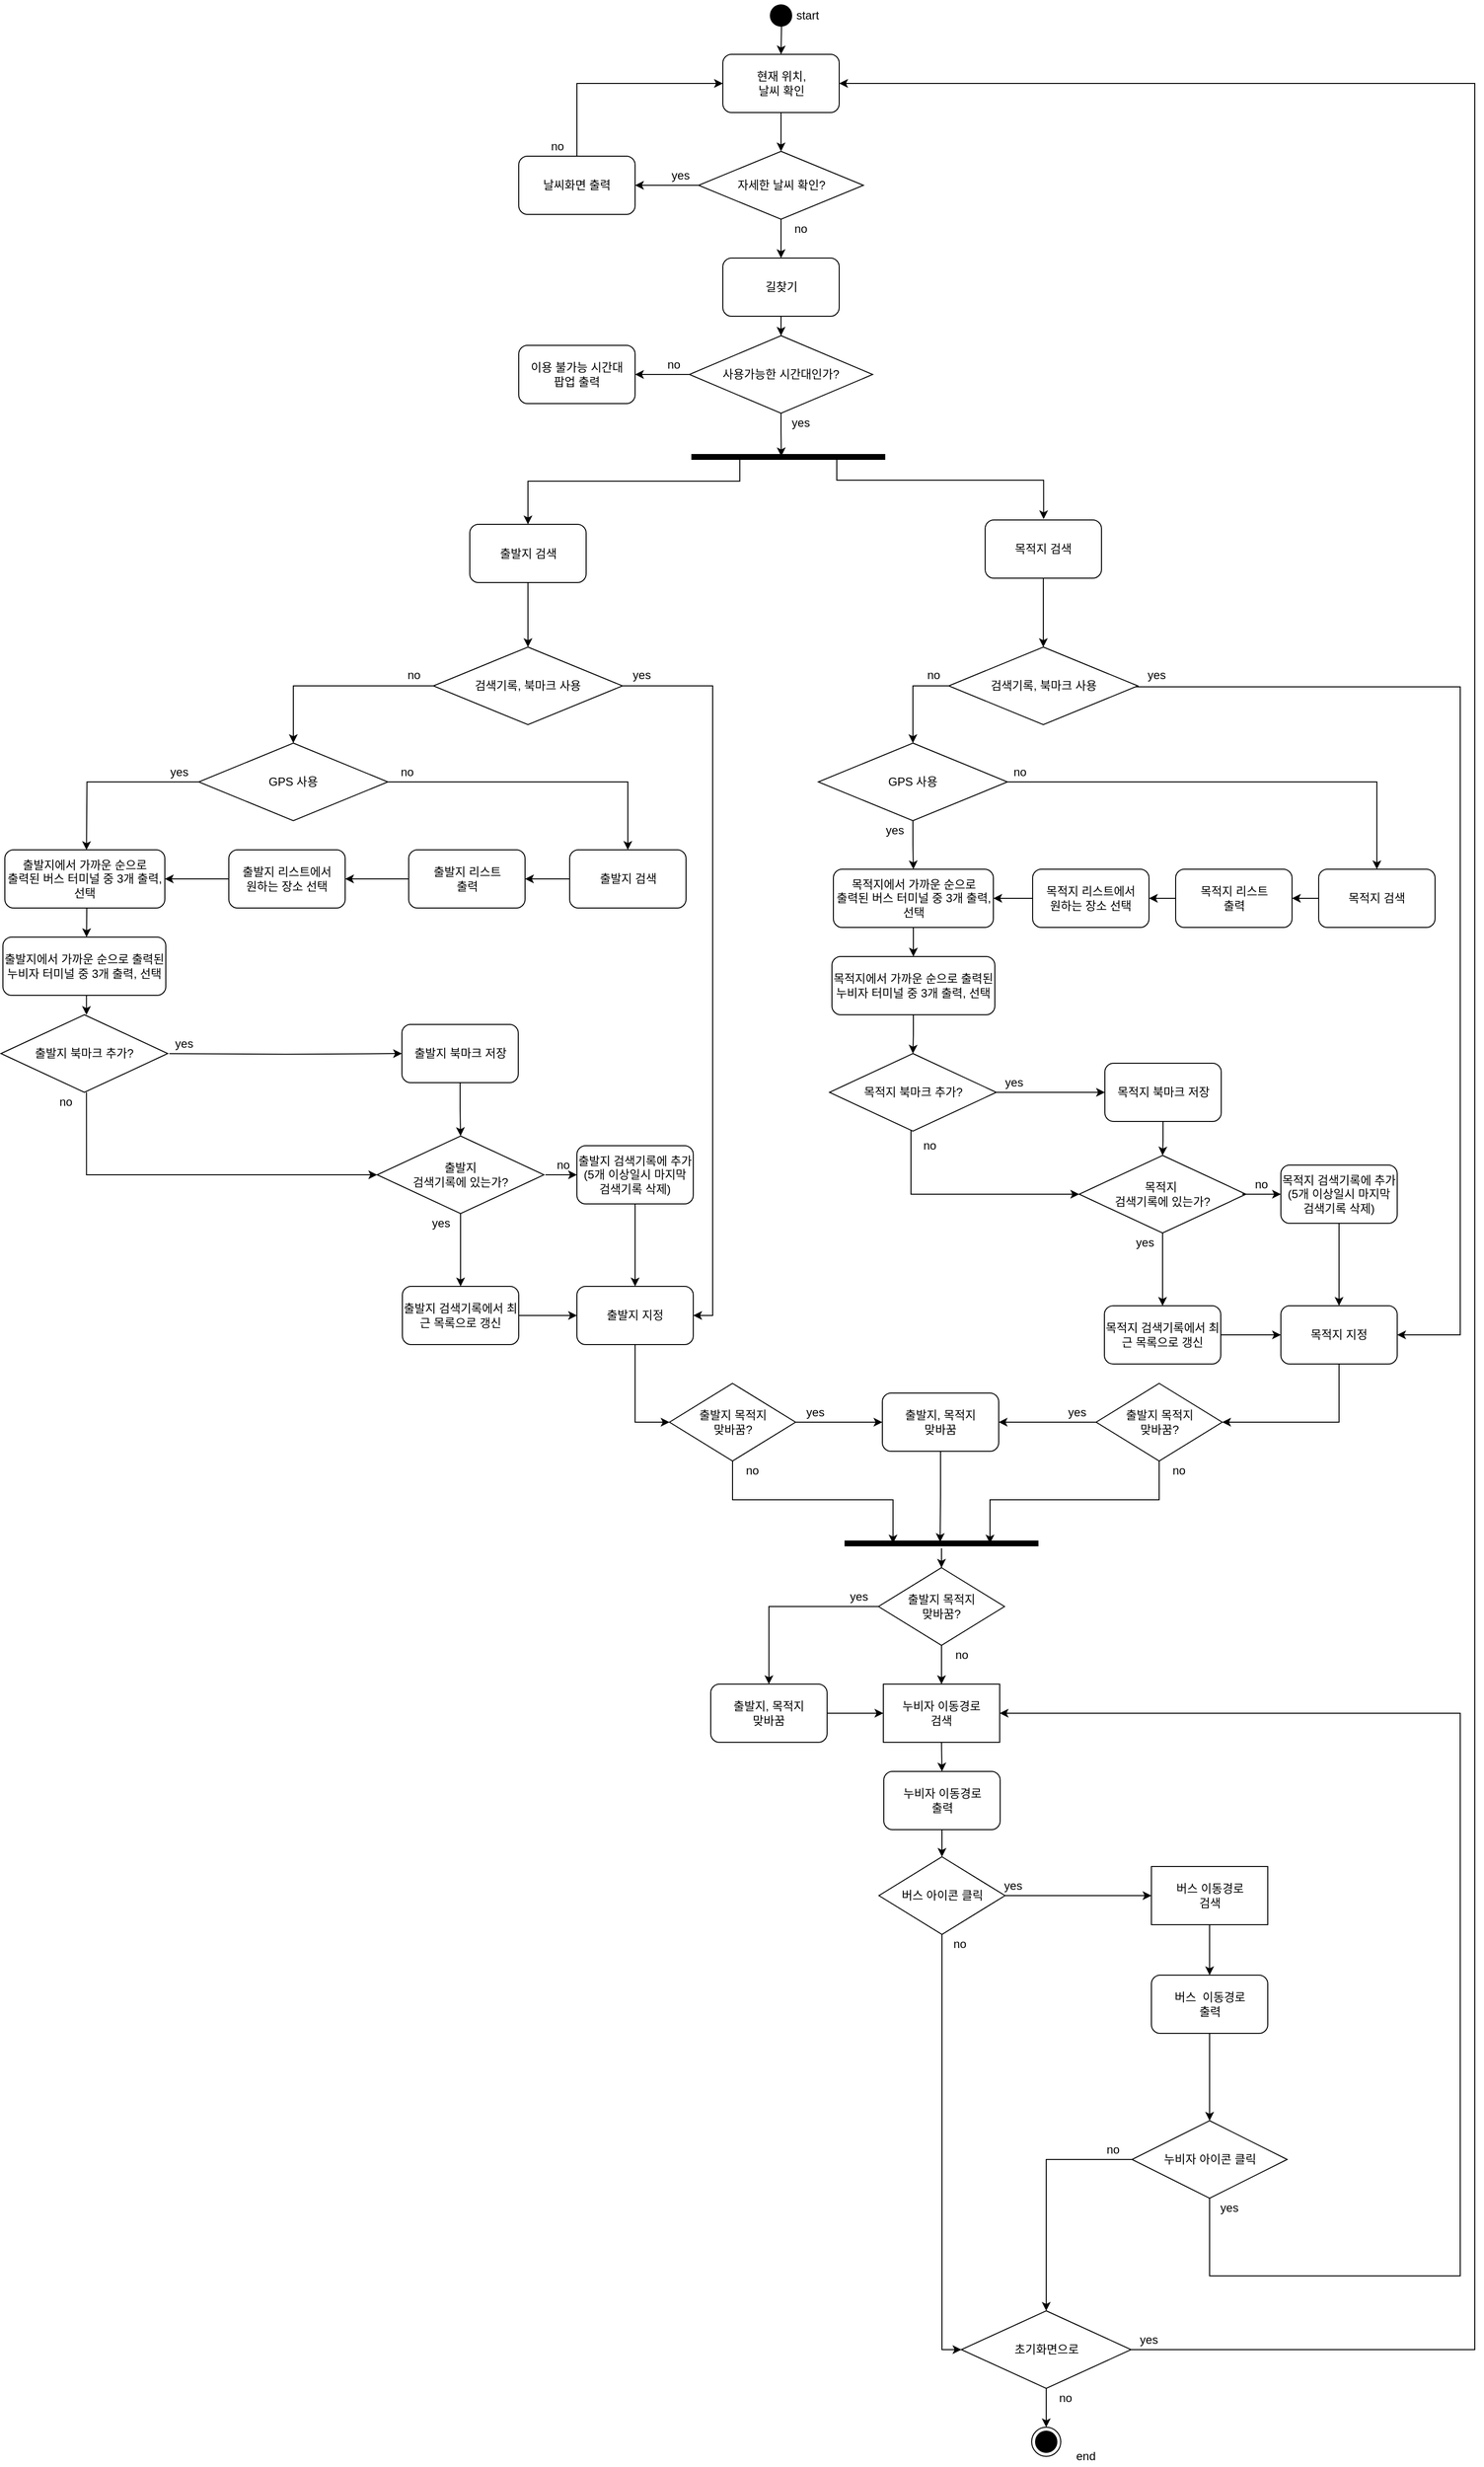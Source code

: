 <mxfile version="12.2.0" type="device" pages="1"><diagram id="voojfYDVaYr_QGPPQN8t" name="Page-1"><mxGraphModel dx="1408" dy="748" grid="1" gridSize="10" guides="1" tooltips="1" connect="1" arrows="1" fold="1" page="1" pageScale="1" pageWidth="827" pageHeight="1169" math="0" shadow="0"><root><mxCell id="0"/><mxCell id="1" parent="0"/><mxCell id="6uyjMavUp8ukSpGqGMeQ-25" style="edgeStyle=orthogonalEdgeStyle;rounded=0;orthogonalLoop=1;jettySize=auto;html=1;entryX=0.5;entryY=0;entryDx=0;entryDy=0;" parent="1" target="6uyjMavUp8ukSpGqGMeQ-9" edge="1"><mxGeometry relative="1" as="geometry"><mxPoint x="885" y="40" as="sourcePoint"/></mxGeometry></mxCell><mxCell id="6uyjMavUp8ukSpGqGMeQ-2" value="" style="ellipse;html=1;shape=startState;fillColor=#000000;strokeColor=#000000;" parent="1" vertex="1"><mxGeometry x="869.5" y="15" width="30" height="30" as="geometry"/></mxCell><mxCell id="6uyjMavUp8ukSpGqGMeQ-360" style="edgeStyle=orthogonalEdgeStyle;rounded=0;orthogonalLoop=1;jettySize=auto;html=1;entryX=0.5;entryY=0;entryDx=0;entryDy=0;strokeColor=#000000;" parent="1" source="6uyjMavUp8ukSpGqGMeQ-9" target="6uyjMavUp8ukSpGqGMeQ-359" edge="1"><mxGeometry relative="1" as="geometry"/></mxCell><mxCell id="6uyjMavUp8ukSpGqGMeQ-9" value="현재 위치,&lt;br&gt;날씨 확인" style="rounded=1;whiteSpace=wrap;html=1;" parent="1" vertex="1"><mxGeometry x="824.5" y="70" width="120" height="60" as="geometry"/></mxCell><mxCell id="6uyjMavUp8ukSpGqGMeQ-273" style="edgeStyle=orthogonalEdgeStyle;rounded=0;orthogonalLoop=1;jettySize=auto;html=1;entryX=0.5;entryY=0;entryDx=0;entryDy=0;strokeColor=#000000;" parent="1" source="6uyjMavUp8ukSpGqGMeQ-11" target="6uyjMavUp8ukSpGqGMeQ-271" edge="1"><mxGeometry relative="1" as="geometry"/></mxCell><mxCell id="6uyjMavUp8ukSpGqGMeQ-11" value="길찾기" style="rounded=1;whiteSpace=wrap;html=1;" parent="1" vertex="1"><mxGeometry x="824.5" y="280" width="120" height="60" as="geometry"/></mxCell><mxCell id="6uyjMavUp8ukSpGqGMeQ-69" style="edgeStyle=orthogonalEdgeStyle;rounded=0;orthogonalLoop=1;jettySize=auto;html=1;exitX=0.25;exitY=0.5;exitDx=0;exitDy=0;exitPerimeter=0;entryX=0.5;entryY=0;entryDx=0;entryDy=0;strokeColor=#000000;" parent="1" source="6uyjMavUp8ukSpGqGMeQ-26" target="6uyjMavUp8ukSpGqGMeQ-30" edge="1"><mxGeometry relative="1" as="geometry"><mxPoint x="772" y="455" as="sourcePoint"/><Array as="points"><mxPoint x="842" y="510"/><mxPoint x="624" y="510"/></Array></mxGeometry></mxCell><mxCell id="6uyjMavUp8ukSpGqGMeQ-70" style="edgeStyle=orthogonalEdgeStyle;rounded=0;orthogonalLoop=1;jettySize=auto;html=1;exitX=0.75;exitY=0.5;exitDx=0;exitDy=0;exitPerimeter=0;entryX=0.5;entryY=0;entryDx=0;entryDy=0;strokeColor=#000000;" parent="1" edge="1"><mxGeometry relative="1" as="geometry"><mxPoint x="942" y="484.167" as="sourcePoint"/><mxPoint x="1155.333" y="549.167" as="targetPoint"/><Array as="points"><mxPoint x="942" y="509"/><mxPoint x="1155" y="509"/></Array></mxGeometry></mxCell><mxCell id="6uyjMavUp8ukSpGqGMeQ-26" value="" style="shape=line;html=1;strokeWidth=6;strokeColor=#000000;" parent="1" vertex="1"><mxGeometry x="792" y="480" width="200" height="10" as="geometry"/></mxCell><mxCell id="6uyjMavUp8ukSpGqGMeQ-58" style="edgeStyle=orthogonalEdgeStyle;rounded=0;orthogonalLoop=1;jettySize=auto;html=1;exitX=0.5;exitY=1;exitDx=0;exitDy=0;entryX=0.5;entryY=0;entryDx=0;entryDy=0;" parent="1" source="6uyjMavUp8ukSpGqGMeQ-30" target="6uyjMavUp8ukSpGqGMeQ-33" edge="1"><mxGeometry relative="1" as="geometry"/></mxCell><mxCell id="6uyjMavUp8ukSpGqGMeQ-30" value="출발지 검색" style="rounded=1;whiteSpace=wrap;html=1;" parent="1" vertex="1"><mxGeometry x="563.5" y="554.5" width="120" height="60" as="geometry"/></mxCell><mxCell id="6uyjMavUp8ukSpGqGMeQ-117" style="edgeStyle=orthogonalEdgeStyle;rounded=0;orthogonalLoop=1;jettySize=auto;html=1;entryX=0.5;entryY=0;entryDx=0;entryDy=0;strokeColor=#000000;" parent="1" source="6uyjMavUp8ukSpGqGMeQ-31" target="6uyjMavUp8ukSpGqGMeQ-116" edge="1"><mxGeometry relative="1" as="geometry"/></mxCell><mxCell id="6uyjMavUp8ukSpGqGMeQ-31" value="목적지 검색" style="rounded=1;whiteSpace=wrap;html=1;" parent="1" vertex="1"><mxGeometry x="1095" y="550" width="120" height="60" as="geometry"/></mxCell><mxCell id="6uyjMavUp8ukSpGqGMeQ-68" style="edgeStyle=orthogonalEdgeStyle;rounded=0;orthogonalLoop=1;jettySize=auto;html=1;exitX=0;exitY=0.5;exitDx=0;exitDy=0;entryX=0.5;entryY=0;entryDx=0;entryDy=0;strokeColor=#000000;" parent="1" source="6uyjMavUp8ukSpGqGMeQ-33" target="6uyjMavUp8ukSpGqGMeQ-35" edge="1"><mxGeometry relative="1" as="geometry"/></mxCell><mxCell id="6uyjMavUp8ukSpGqGMeQ-82" style="edgeStyle=orthogonalEdgeStyle;rounded=0;orthogonalLoop=1;jettySize=auto;html=1;entryX=1;entryY=0.5;entryDx=0;entryDy=0;strokeColor=#000000;" parent="1" source="6uyjMavUp8ukSpGqGMeQ-33" target="6uyjMavUp8ukSpGqGMeQ-79" edge="1"><mxGeometry relative="1" as="geometry"><Array as="points"><mxPoint x="814" y="721"/><mxPoint x="814" y="1370"/></Array></mxGeometry></mxCell><mxCell id="6uyjMavUp8ukSpGqGMeQ-33" value="검색기록, 북마크 사용" style="rhombus;whiteSpace=wrap;html=1;" parent="1" vertex="1"><mxGeometry x="526" y="681" width="195" height="80" as="geometry"/></mxCell><mxCell id="6uyjMavUp8ukSpGqGMeQ-67" style="edgeStyle=orthogonalEdgeStyle;rounded=0;orthogonalLoop=1;jettySize=auto;html=1;exitX=0;exitY=0.5;exitDx=0;exitDy=0;entryX=0.5;entryY=0;entryDx=0;entryDy=0;strokeColor=#000000;" parent="1" source="6uyjMavUp8ukSpGqGMeQ-35" edge="1"><mxGeometry relative="1" as="geometry"><mxPoint x="168.167" y="890.167" as="targetPoint"/></mxGeometry></mxCell><mxCell id="OLbl4GY34blE0rH3LOxg-2" style="edgeStyle=orthogonalEdgeStyle;rounded=0;orthogonalLoop=1;jettySize=auto;html=1;entryX=0.5;entryY=0;entryDx=0;entryDy=0;" edge="1" parent="1" source="6uyjMavUp8ukSpGqGMeQ-35" target="6uyjMavUp8ukSpGqGMeQ-40"><mxGeometry relative="1" as="geometry"/></mxCell><mxCell id="6uyjMavUp8ukSpGqGMeQ-35" value="GPS 사용" style="rhombus;whiteSpace=wrap;html=1;" parent="1" vertex="1"><mxGeometry x="284" y="780" width="195" height="80" as="geometry"/></mxCell><mxCell id="6uyjMavUp8ukSpGqGMeQ-36" value="yes" style="text;html=1;strokeColor=none;fillColor=none;align=center;verticalAlign=middle;whiteSpace=wrap;rounded=0;" parent="1" vertex="1"><mxGeometry x="244" y="800" width="40" height="20" as="geometry"/></mxCell><mxCell id="6uyjMavUp8ukSpGqGMeQ-37" value="yes" style="text;html=1;strokeColor=none;fillColor=none;align=center;verticalAlign=middle;whiteSpace=wrap;rounded=0;" parent="1" vertex="1"><mxGeometry x="721" y="700" width="40" height="20" as="geometry"/></mxCell><mxCell id="6uyjMavUp8ukSpGqGMeQ-38" value="no" style="text;html=1;strokeColor=none;fillColor=none;align=center;verticalAlign=middle;whiteSpace=wrap;rounded=0;" parent="1" vertex="1"><mxGeometry x="486" y="700" width="40" height="20" as="geometry"/></mxCell><mxCell id="6uyjMavUp8ukSpGqGMeQ-39" value="no" style="text;html=1;strokeColor=none;fillColor=none;align=center;verticalAlign=middle;whiteSpace=wrap;rounded=0;" parent="1" vertex="1"><mxGeometry x="479" y="800" width="40" height="20" as="geometry"/></mxCell><mxCell id="6uyjMavUp8ukSpGqGMeQ-40" value="출발지 검색" style="rounded=1;whiteSpace=wrap;html=1;" parent="1" vertex="1"><mxGeometry x="666.5" y="890" width="120" height="60" as="geometry"/></mxCell><mxCell id="6uyjMavUp8ukSpGqGMeQ-42" value="" style="endArrow=classic;html=1;exitX=0;exitY=0.5;exitDx=0;exitDy=0;entryX=1;entryY=0.5;entryDx=0;entryDy=0;" parent="1" source="6uyjMavUp8ukSpGqGMeQ-40" edge="1" target="OLbl4GY34blE0rH3LOxg-3"><mxGeometry width="50" height="50" relative="1" as="geometry"><mxPoint x="554" y="880" as="sourcePoint"/><mxPoint x="580" y="920" as="targetPoint"/><Array as="points"/></mxGeometry></mxCell><mxCell id="6uyjMavUp8ukSpGqGMeQ-43" value="출발지에서 가까운 순으로 &lt;br&gt;출력된 버스 터미널 중 3개 출력, 선택" style="rounded=1;whiteSpace=wrap;html=1;" parent="1" vertex="1"><mxGeometry x="84" y="890" width="165" height="60" as="geometry"/></mxCell><mxCell id="6uyjMavUp8ukSpGqGMeQ-254" style="edgeStyle=orthogonalEdgeStyle;rounded=0;orthogonalLoop=1;jettySize=auto;html=1;entryX=0.5;entryY=0;entryDx=0;entryDy=0;strokeColor=#000000;" parent="1" edge="1"><mxGeometry relative="1" as="geometry"><mxPoint x="168.167" y="1040" as="sourcePoint"/><mxPoint x="168.167" y="1060.167" as="targetPoint"/></mxGeometry></mxCell><mxCell id="6uyjMavUp8ukSpGqGMeQ-44" value="출발지에서 가까운 순으로 출력된 누비자 터미널 중 3개 출력, 선택" style="rounded=1;whiteSpace=wrap;html=1;" parent="1" vertex="1"><mxGeometry x="82" y="980" width="168" height="60" as="geometry"/></mxCell><mxCell id="6uyjMavUp8ukSpGqGMeQ-75" style="edgeStyle=orthogonalEdgeStyle;rounded=0;orthogonalLoop=1;jettySize=auto;html=1;entryX=0.5;entryY=0;entryDx=0;entryDy=0;strokeColor=#000000;" parent="1" source="6uyjMavUp8ukSpGqGMeQ-45" target="6uyjMavUp8ukSpGqGMeQ-64" edge="1"><mxGeometry relative="1" as="geometry"/></mxCell><mxCell id="6uyjMavUp8ukSpGqGMeQ-45" value="출발지 &lt;br&gt;검색기록에 있는가?" style="rhombus;whiteSpace=wrap;html=1;" parent="1" vertex="1"><mxGeometry x="468" y="1185" width="172" height="80" as="geometry"/></mxCell><mxCell id="6uyjMavUp8ukSpGqGMeQ-81" style="edgeStyle=orthogonalEdgeStyle;rounded=0;orthogonalLoop=1;jettySize=auto;html=1;entryX=0.5;entryY=0;entryDx=0;entryDy=0;strokeColor=#000000;" parent="1" source="6uyjMavUp8ukSpGqGMeQ-47" target="6uyjMavUp8ukSpGqGMeQ-79" edge="1"><mxGeometry relative="1" as="geometry"/></mxCell><mxCell id="6uyjMavUp8ukSpGqGMeQ-47" value="출발지 검색기록에 추가(5개 이상일시 마지막 검색기록 삭제)" style="rounded=1;whiteSpace=wrap;html=1;" parent="1" vertex="1"><mxGeometry x="674" y="1195" width="120" height="60" as="geometry"/></mxCell><mxCell id="6uyjMavUp8ukSpGqGMeQ-48" value="" style="endArrow=classic;html=1;entryX=0;entryY=0.5;entryDx=0;entryDy=0;" parent="1" target="6uyjMavUp8ukSpGqGMeQ-47" edge="1"><mxGeometry width="50" height="50" relative="1" as="geometry"><mxPoint x="641.5" y="1225" as="sourcePoint"/><mxPoint x="371.5" y="1235" as="targetPoint"/></mxGeometry></mxCell><mxCell id="6uyjMavUp8ukSpGqGMeQ-49" value="no" style="text;html=1;strokeColor=none;fillColor=none;align=center;verticalAlign=middle;whiteSpace=wrap;rounded=0;" parent="1" vertex="1"><mxGeometry x="640" y="1205" width="40" height="20" as="geometry"/></mxCell><mxCell id="6uyjMavUp8ukSpGqGMeQ-50" value="" style="endArrow=classic;html=1;exitX=0.5;exitY=1;exitDx=0;exitDy=0;" parent="1" edge="1"><mxGeometry width="50" height="50" relative="1" as="geometry"><mxPoint x="168.5" y="950" as="sourcePoint"/><mxPoint x="168.25" y="980" as="targetPoint"/></mxGeometry></mxCell><mxCell id="6uyjMavUp8ukSpGqGMeQ-255" style="edgeStyle=orthogonalEdgeStyle;rounded=0;orthogonalLoop=1;jettySize=auto;html=1;entryX=0;entryY=0.5;entryDx=0;entryDy=0;strokeColor=#000000;" parent="1" target="6uyjMavUp8ukSpGqGMeQ-55" edge="1"><mxGeometry relative="1" as="geometry"><mxPoint x="253.642" y="1100.167" as="sourcePoint"/></mxGeometry></mxCell><mxCell id="6uyjMavUp8ukSpGqGMeQ-256" style="edgeStyle=orthogonalEdgeStyle;rounded=0;orthogonalLoop=1;jettySize=auto;html=1;entryX=0;entryY=0.5;entryDx=0;entryDy=0;strokeColor=#000000;" parent="1" target="6uyjMavUp8ukSpGqGMeQ-45" edge="1"><mxGeometry relative="1" as="geometry"><mxPoint x="168.167" y="1139.922" as="sourcePoint"/><Array as="points"><mxPoint x="168.5" y="1225"/></Array></mxGeometry></mxCell><mxCell id="6uyjMavUp8ukSpGqGMeQ-52" value="출발지 북마크 추가?" style="rhombus;whiteSpace=wrap;html=1;" parent="1" vertex="1"><mxGeometry x="80" y="1060" width="172" height="80" as="geometry"/></mxCell><mxCell id="6uyjMavUp8ukSpGqGMeQ-53" value="no" style="text;html=1;strokeColor=none;fillColor=none;align=center;verticalAlign=middle;whiteSpace=wrap;rounded=0;" parent="1" vertex="1"><mxGeometry x="126.5" y="1140" width="40" height="20" as="geometry"/></mxCell><mxCell id="6uyjMavUp8ukSpGqGMeQ-54" value="yes" style="text;html=1;strokeColor=none;fillColor=none;align=center;verticalAlign=middle;whiteSpace=wrap;rounded=0;" parent="1" vertex="1"><mxGeometry x="249" y="1080" width="40" height="20" as="geometry"/></mxCell><mxCell id="6uyjMavUp8ukSpGqGMeQ-257" style="edgeStyle=orthogonalEdgeStyle;rounded=0;orthogonalLoop=1;jettySize=auto;html=1;entryX=0.5;entryY=0;entryDx=0;entryDy=0;strokeColor=#000000;" parent="1" source="6uyjMavUp8ukSpGqGMeQ-55" target="6uyjMavUp8ukSpGqGMeQ-45" edge="1"><mxGeometry relative="1" as="geometry"/></mxCell><mxCell id="6uyjMavUp8ukSpGqGMeQ-55" value="출발지 북마크 저장" style="rounded=1;whiteSpace=wrap;html=1;" parent="1" vertex="1"><mxGeometry x="493.5" y="1070" width="120" height="60" as="geometry"/></mxCell><mxCell id="6uyjMavUp8ukSpGqGMeQ-80" style="edgeStyle=orthogonalEdgeStyle;rounded=0;orthogonalLoop=1;jettySize=auto;html=1;entryX=0;entryY=0.5;entryDx=0;entryDy=0;strokeColor=#000000;" parent="1" source="6uyjMavUp8ukSpGqGMeQ-64" target="6uyjMavUp8ukSpGqGMeQ-79" edge="1"><mxGeometry relative="1" as="geometry"/></mxCell><mxCell id="6uyjMavUp8ukSpGqGMeQ-64" value="출발지 검색기록에서 최근 목록으로 갱신" style="rounded=1;whiteSpace=wrap;html=1;" parent="1" vertex="1"><mxGeometry x="494" y="1340" width="120" height="60" as="geometry"/></mxCell><mxCell id="6uyjMavUp8ukSpGqGMeQ-315" style="edgeStyle=orthogonalEdgeStyle;rounded=0;orthogonalLoop=1;jettySize=auto;html=1;entryX=0;entryY=0.5;entryDx=0;entryDy=0;strokeColor=#000000;" parent="1" source="6uyjMavUp8ukSpGqGMeQ-79" target="6uyjMavUp8ukSpGqGMeQ-311" edge="1"><mxGeometry relative="1" as="geometry"><Array as="points"><mxPoint x="734" y="1480"/></Array></mxGeometry></mxCell><mxCell id="6uyjMavUp8ukSpGqGMeQ-79" value="출발지 지정" style="rounded=1;whiteSpace=wrap;html=1;strokeColor=#000000;" parent="1" vertex="1"><mxGeometry x="674" y="1340" width="120" height="60" as="geometry"/></mxCell><mxCell id="6uyjMavUp8ukSpGqGMeQ-150" style="edgeStyle=orthogonalEdgeStyle;rounded=0;orthogonalLoop=1;jettySize=auto;html=1;entryX=1;entryY=0.5;entryDx=0;entryDy=0;strokeColor=#000000;" parent="1" source="6uyjMavUp8ukSpGqGMeQ-116" target="6uyjMavUp8ukSpGqGMeQ-144" edge="1"><mxGeometry relative="1" as="geometry"><Array as="points"><mxPoint x="1585" y="722"/><mxPoint x="1585" y="1390"/></Array></mxGeometry></mxCell><mxCell id="6uyjMavUp8ukSpGqGMeQ-278" style="edgeStyle=orthogonalEdgeStyle;rounded=0;orthogonalLoop=1;jettySize=auto;html=1;entryX=0.5;entryY=0;entryDx=0;entryDy=0;strokeColor=#000000;" parent="1" target="6uyjMavUp8ukSpGqGMeQ-276" edge="1"><mxGeometry relative="1" as="geometry"><mxPoint x="1060.5" y="721" as="sourcePoint"/><Array as="points"><mxPoint x="1021" y="721"/></Array></mxGeometry></mxCell><mxCell id="6uyjMavUp8ukSpGqGMeQ-116" value="검색기록, 북마크 사용" style="rhombus;whiteSpace=wrap;html=1;" parent="1" vertex="1"><mxGeometry x="1057.5" y="681" width="195" height="80" as="geometry"/></mxCell><mxCell id="6uyjMavUp8ukSpGqGMeQ-120" value="yes" style="text;html=1;strokeColor=none;fillColor=none;align=center;verticalAlign=middle;whiteSpace=wrap;rounded=0;" parent="1" vertex="1"><mxGeometry x="1251.5" y="700" width="40" height="20" as="geometry"/></mxCell><mxCell id="6uyjMavUp8ukSpGqGMeQ-121" value="no" style="text;html=1;strokeColor=none;fillColor=none;align=center;verticalAlign=middle;whiteSpace=wrap;rounded=0;" parent="1" vertex="1"><mxGeometry x="1022" y="700" width="40" height="20" as="geometry"/></mxCell><mxCell id="OLbl4GY34blE0rH3LOxg-22" style="edgeStyle=orthogonalEdgeStyle;rounded=0;orthogonalLoop=1;jettySize=auto;html=1;" edge="1" parent="1" source="6uyjMavUp8ukSpGqGMeQ-122" target="OLbl4GY34blE0rH3LOxg-16"><mxGeometry relative="1" as="geometry"/></mxCell><mxCell id="6uyjMavUp8ukSpGqGMeQ-122" value="목적지 검색" style="rounded=1;whiteSpace=wrap;html=1;" parent="1" vertex="1"><mxGeometry x="1439" y="910" width="120" height="60" as="geometry"/></mxCell><mxCell id="6uyjMavUp8ukSpGqGMeQ-125" value="목적지에서 가까운 순으로 &lt;br&gt;출력된 버스 터미널 중 3개 출력, 선택" style="rounded=1;whiteSpace=wrap;html=1;" parent="1" vertex="1"><mxGeometry x="938.5" y="910" width="165" height="60" as="geometry"/></mxCell><mxCell id="6uyjMavUp8ukSpGqGMeQ-258" style="edgeStyle=orthogonalEdgeStyle;rounded=0;orthogonalLoop=1;jettySize=auto;html=1;strokeColor=#000000;" parent="1" source="6uyjMavUp8ukSpGqGMeQ-127" target="6uyjMavUp8ukSpGqGMeQ-136" edge="1"><mxGeometry relative="1" as="geometry"/></mxCell><mxCell id="6uyjMavUp8ukSpGqGMeQ-127" value="목적지에서 가까운 순으로 출력된 누비자 터미널 중 3개 출력, 선택" style="rounded=1;whiteSpace=wrap;html=1;" parent="1" vertex="1"><mxGeometry x="937" y="1000" width="168" height="60" as="geometry"/></mxCell><mxCell id="6uyjMavUp8ukSpGqGMeQ-128" style="edgeStyle=orthogonalEdgeStyle;rounded=0;orthogonalLoop=1;jettySize=auto;html=1;entryX=0.5;entryY=0;entryDx=0;entryDy=0;strokeColor=#000000;" parent="1" source="6uyjMavUp8ukSpGqGMeQ-129" target="6uyjMavUp8ukSpGqGMeQ-143" edge="1"><mxGeometry relative="1" as="geometry"/></mxCell><mxCell id="6uyjMavUp8ukSpGqGMeQ-129" value="목적지&amp;nbsp;&lt;br&gt;검색기록에 있는가?" style="rhombus;whiteSpace=wrap;html=1;" parent="1" vertex="1"><mxGeometry x="1192" y="1205" width="172" height="80" as="geometry"/></mxCell><mxCell id="6uyjMavUp8ukSpGqGMeQ-130" style="edgeStyle=orthogonalEdgeStyle;rounded=0;orthogonalLoop=1;jettySize=auto;html=1;entryX=0.5;entryY=0;entryDx=0;entryDy=0;strokeColor=#000000;" parent="1" source="6uyjMavUp8ukSpGqGMeQ-131" target="6uyjMavUp8ukSpGqGMeQ-144" edge="1"><mxGeometry relative="1" as="geometry"/></mxCell><mxCell id="6uyjMavUp8ukSpGqGMeQ-131" value="목적지 검색기록에 추가(5개 이상일시 마지막 검색기록 삭제)" style="rounded=1;whiteSpace=wrap;html=1;" parent="1" vertex="1"><mxGeometry x="1400" y="1215" width="120" height="60" as="geometry"/></mxCell><mxCell id="6uyjMavUp8ukSpGqGMeQ-132" value="" style="endArrow=classic;html=1;entryX=0;entryY=0.5;entryDx=0;entryDy=0;exitX=0.977;exitY=0.5;exitDx=0;exitDy=0;exitPerimeter=0;" parent="1" source="6uyjMavUp8ukSpGqGMeQ-129" target="6uyjMavUp8ukSpGqGMeQ-131" edge="1"><mxGeometry width="50" height="50" relative="1" as="geometry"><mxPoint x="1367.5" y="1245" as="sourcePoint"/><mxPoint x="1097.5" y="1255" as="targetPoint"/></mxGeometry></mxCell><mxCell id="6uyjMavUp8ukSpGqGMeQ-133" value="no" style="text;html=1;strokeColor=none;fillColor=none;align=center;verticalAlign=middle;whiteSpace=wrap;rounded=0;" parent="1" vertex="1"><mxGeometry x="1360" y="1225" width="40" height="20" as="geometry"/></mxCell><mxCell id="6uyjMavUp8ukSpGqGMeQ-134" value="" style="endArrow=classic;html=1;exitX=0.5;exitY=1;exitDx=0;exitDy=0;" parent="1" source="6uyjMavUp8ukSpGqGMeQ-125" target="6uyjMavUp8ukSpGqGMeQ-127" edge="1"><mxGeometry width="50" height="50" relative="1" as="geometry"><mxPoint x="1149" y="1064" as="sourcePoint"/><mxPoint x="1199" y="1014" as="targetPoint"/></mxGeometry></mxCell><mxCell id="6uyjMavUp8ukSpGqGMeQ-261" style="edgeStyle=orthogonalEdgeStyle;rounded=0;orthogonalLoop=1;jettySize=auto;html=1;entryX=0;entryY=0.5;entryDx=0;entryDy=0;strokeColor=#000000;" parent="1" source="6uyjMavUp8ukSpGqGMeQ-136" target="6uyjMavUp8ukSpGqGMeQ-141" edge="1"><mxGeometry relative="1" as="geometry"/></mxCell><mxCell id="6uyjMavUp8ukSpGqGMeQ-262" style="edgeStyle=orthogonalEdgeStyle;rounded=0;orthogonalLoop=1;jettySize=auto;html=1;entryX=0;entryY=0.5;entryDx=0;entryDy=0;strokeColor=#000000;" parent="1" source="6uyjMavUp8ukSpGqGMeQ-136" target="6uyjMavUp8ukSpGqGMeQ-129" edge="1"><mxGeometry relative="1" as="geometry"><Array as="points"><mxPoint x="1018.5" y="1245"/></Array></mxGeometry></mxCell><mxCell id="6uyjMavUp8ukSpGqGMeQ-136" value="목적지 북마크 추가?" style="rhombus;whiteSpace=wrap;html=1;" parent="1" vertex="1"><mxGeometry x="934.5" y="1100" width="172" height="80" as="geometry"/></mxCell><mxCell id="6uyjMavUp8ukSpGqGMeQ-138" value="yes" style="text;html=1;strokeColor=none;fillColor=none;align=center;verticalAlign=middle;whiteSpace=wrap;rounded=0;" parent="1" vertex="1"><mxGeometry x="1105" y="1120" width="40" height="20" as="geometry"/></mxCell><mxCell id="6uyjMavUp8ukSpGqGMeQ-263" style="edgeStyle=orthogonalEdgeStyle;rounded=0;orthogonalLoop=1;jettySize=auto;html=1;entryX=0.5;entryY=0;entryDx=0;entryDy=0;strokeColor=#000000;" parent="1" source="6uyjMavUp8ukSpGqGMeQ-141" target="6uyjMavUp8ukSpGqGMeQ-129" edge="1"><mxGeometry relative="1" as="geometry"/></mxCell><mxCell id="6uyjMavUp8ukSpGqGMeQ-141" value="목적지 북마크 저장" style="rounded=1;whiteSpace=wrap;html=1;" parent="1" vertex="1"><mxGeometry x="1218.5" y="1110" width="120" height="60" as="geometry"/></mxCell><mxCell id="6uyjMavUp8ukSpGqGMeQ-142" style="edgeStyle=orthogonalEdgeStyle;rounded=0;orthogonalLoop=1;jettySize=auto;html=1;entryX=0;entryY=0.5;entryDx=0;entryDy=0;strokeColor=#000000;" parent="1" source="6uyjMavUp8ukSpGqGMeQ-143" target="6uyjMavUp8ukSpGqGMeQ-144" edge="1"><mxGeometry relative="1" as="geometry"/></mxCell><mxCell id="6uyjMavUp8ukSpGqGMeQ-143" value="목적지 검색기록에서 최근 목록으로 갱신" style="rounded=1;whiteSpace=wrap;html=1;" parent="1" vertex="1"><mxGeometry x="1218" y="1360" width="120" height="60" as="geometry"/></mxCell><mxCell id="6uyjMavUp8ukSpGqGMeQ-317" style="edgeStyle=orthogonalEdgeStyle;rounded=0;orthogonalLoop=1;jettySize=auto;html=1;entryX=1;entryY=0.5;entryDx=0;entryDy=0;strokeColor=#000000;" parent="1" source="6uyjMavUp8ukSpGqGMeQ-144" target="6uyjMavUp8ukSpGqGMeQ-316" edge="1"><mxGeometry relative="1" as="geometry"><Array as="points"><mxPoint x="1460" y="1480"/></Array></mxGeometry></mxCell><mxCell id="6uyjMavUp8ukSpGqGMeQ-144" value="목적지 지정" style="rounded=1;whiteSpace=wrap;html=1;strokeColor=#000000;" parent="1" vertex="1"><mxGeometry x="1400" y="1360" width="120" height="60" as="geometry"/></mxCell><mxCell id="6uyjMavUp8ukSpGqGMeQ-214" style="edgeStyle=orthogonalEdgeStyle;rounded=0;orthogonalLoop=1;jettySize=auto;html=1;entryX=0.5;entryY=0;entryDx=0;entryDy=0;strokeColor=#000000;exitX=0.5;exitY=1;exitDx=0;exitDy=0;" parent="1" source="6uyjMavUp8ukSpGqGMeQ-232" target="6uyjMavUp8ukSpGqGMeQ-191" edge="1"><mxGeometry relative="1" as="geometry"><mxPoint x="1050.5" y="1640" as="sourcePoint"/><mxPoint x="1050.333" y="1677.667" as="targetPoint"/></mxGeometry></mxCell><mxCell id="6uyjMavUp8ukSpGqGMeQ-339" style="edgeStyle=orthogonalEdgeStyle;rounded=0;orthogonalLoop=1;jettySize=auto;html=1;strokeColor=#000000;" parent="1" source="6uyjMavUp8ukSpGqGMeQ-153" target="6uyjMavUp8ukSpGqGMeQ-337" edge="1"><mxGeometry relative="1" as="geometry"/></mxCell><mxCell id="6uyjMavUp8ukSpGqGMeQ-153" value="" style="shape=line;html=1;strokeWidth=6;strokeColor=#000000;" parent="1" vertex="1"><mxGeometry x="950" y="1600" width="200" height="10" as="geometry"/></mxCell><mxCell id="6uyjMavUp8ukSpGqGMeQ-285" style="edgeStyle=orthogonalEdgeStyle;rounded=0;orthogonalLoop=1;jettySize=auto;html=1;entryX=0.5;entryY=0;entryDx=0;entryDy=0;strokeColor=#000000;" parent="1" source="6uyjMavUp8ukSpGqGMeQ-191" target="6uyjMavUp8ukSpGqGMeQ-224" edge="1"><mxGeometry relative="1" as="geometry"/></mxCell><mxCell id="6uyjMavUp8ukSpGqGMeQ-191" value="누비자 이동경로&lt;br&gt;출력" style="rounded=1;whiteSpace=wrap;html=1;" parent="1" vertex="1"><mxGeometry x="990.5" y="1840" width="120" height="60" as="geometry"/></mxCell><mxCell id="6uyjMavUp8ukSpGqGMeQ-286" style="edgeStyle=orthogonalEdgeStyle;rounded=0;orthogonalLoop=1;jettySize=auto;html=1;entryX=0.5;entryY=0;entryDx=0;entryDy=0;strokeColor=#000000;" parent="1" source="6uyjMavUp8ukSpGqGMeQ-198" target="6uyjMavUp8ukSpGqGMeQ-227" edge="1"><mxGeometry relative="1" as="geometry"/></mxCell><mxCell id="6uyjMavUp8ukSpGqGMeQ-198" value="버스&amp;nbsp; 이동경로&lt;br&gt;출력" style="rounded=1;whiteSpace=wrap;html=1;" parent="1" vertex="1"><mxGeometry x="1266.5" y="2050" width="120" height="60" as="geometry"/></mxCell><mxCell id="6uyjMavUp8ukSpGqGMeQ-236" style="edgeStyle=orthogonalEdgeStyle;rounded=0;orthogonalLoop=1;jettySize=auto;html=1;strokeColor=#000000;entryX=0;entryY=0.5;entryDx=0;entryDy=0;" parent="1" source="6uyjMavUp8ukSpGqGMeQ-224" target="6uyjMavUp8ukSpGqGMeQ-235" edge="1"><mxGeometry relative="1" as="geometry"><mxPoint x="1265.5" y="1968" as="targetPoint"/></mxGeometry></mxCell><mxCell id="6uyjMavUp8ukSpGqGMeQ-238" style="edgeStyle=orthogonalEdgeStyle;rounded=0;orthogonalLoop=1;jettySize=auto;html=1;strokeColor=#000000;entryX=0;entryY=0.5;entryDx=0;entryDy=0;" parent="1" source="6uyjMavUp8ukSpGqGMeQ-224" target="6uyjMavUp8ukSpGqGMeQ-240" edge="1"><mxGeometry relative="1" as="geometry"><mxPoint x="1026.5" y="2390" as="targetPoint"/><Array as="points"><mxPoint x="1050" y="2436"/></Array></mxGeometry></mxCell><mxCell id="6uyjMavUp8ukSpGqGMeQ-224" value="버스 아이콘 클릭" style="rhombus;whiteSpace=wrap;html=1;strokeColor=#000000;" parent="1" vertex="1"><mxGeometry x="985.5" y="1928" width="130" height="80" as="geometry"/></mxCell><mxCell id="6uyjMavUp8ukSpGqGMeQ-231" value="" style="edgeStyle=orthogonalEdgeStyle;rounded=0;orthogonalLoop=1;jettySize=auto;html=1;strokeColor=#000000;entryX=1;entryY=0.5;entryDx=0;entryDy=0;" parent="1" source="6uyjMavUp8ukSpGqGMeQ-227" target="6uyjMavUp8ukSpGqGMeQ-232" edge="1"><mxGeometry relative="1" as="geometry"><mxPoint x="1110" y="1800" as="targetPoint"/><Array as="points"><mxPoint x="1326" y="2360"/><mxPoint x="1585" y="2360"/><mxPoint x="1585" y="1780"/></Array></mxGeometry></mxCell><mxCell id="OLbl4GY34blE0rH3LOxg-29" style="edgeStyle=orthogonalEdgeStyle;rounded=0;orthogonalLoop=1;jettySize=auto;html=1;entryX=0.5;entryY=0;entryDx=0;entryDy=0;" edge="1" parent="1" source="6uyjMavUp8ukSpGqGMeQ-227" target="6uyjMavUp8ukSpGqGMeQ-240"><mxGeometry relative="1" as="geometry"/></mxCell><mxCell id="6uyjMavUp8ukSpGqGMeQ-227" value="누비자 아이콘 클릭" style="rhombus;whiteSpace=wrap;html=1;strokeColor=#000000;" parent="1" vertex="1"><mxGeometry x="1246.5" y="2200" width="160" height="80" as="geometry"/></mxCell><mxCell id="6uyjMavUp8ukSpGqGMeQ-232" value="누비자 이동경로&lt;br&gt;검색" style="rounded=0;whiteSpace=wrap;html=1;strokeColor=#000000;" parent="1" vertex="1"><mxGeometry x="990" y="1750" width="120" height="60" as="geometry"/></mxCell><mxCell id="6uyjMavUp8ukSpGqGMeQ-237" style="edgeStyle=orthogonalEdgeStyle;rounded=0;orthogonalLoop=1;jettySize=auto;html=1;entryX=0.5;entryY=0;entryDx=0;entryDy=0;strokeColor=#000000;" parent="1" source="6uyjMavUp8ukSpGqGMeQ-235" target="6uyjMavUp8ukSpGqGMeQ-198" edge="1"><mxGeometry relative="1" as="geometry"><mxPoint x="1326.167" y="2042.667" as="targetPoint"/></mxGeometry></mxCell><mxCell id="6uyjMavUp8ukSpGqGMeQ-235" value="버스 이동경로&lt;br&gt;검색" style="rounded=0;whiteSpace=wrap;html=1;strokeColor=#000000;" parent="1" vertex="1"><mxGeometry x="1266.5" y="1938" width="120" height="60" as="geometry"/></mxCell><mxCell id="6uyjMavUp8ukSpGqGMeQ-242" style="edgeStyle=orthogonalEdgeStyle;rounded=0;orthogonalLoop=1;jettySize=auto;html=1;strokeColor=#000000;entryX=1;entryY=0.5;entryDx=0;entryDy=0;" parent="1" source="6uyjMavUp8ukSpGqGMeQ-240" target="6uyjMavUp8ukSpGqGMeQ-9" edge="1"><mxGeometry relative="1" as="geometry"><mxPoint x="1640" y="256" as="targetPoint"/><Array as="points"><mxPoint x="1600" y="2436"/><mxPoint x="1600" y="100"/></Array></mxGeometry></mxCell><mxCell id="6uyjMavUp8ukSpGqGMeQ-243" style="edgeStyle=orthogonalEdgeStyle;rounded=0;orthogonalLoop=1;jettySize=auto;html=1;strokeColor=#000000;entryX=0.5;entryY=0;entryDx=0;entryDy=0;" parent="1" source="6uyjMavUp8ukSpGqGMeQ-240" target="6uyjMavUp8ukSpGqGMeQ-244" edge="1"><mxGeometry relative="1" as="geometry"><mxPoint x="1138" y="2556" as="targetPoint"/></mxGeometry></mxCell><mxCell id="6uyjMavUp8ukSpGqGMeQ-240" value="초기화면으로" style="rhombus;whiteSpace=wrap;html=1;strokeColor=#000000;" parent="1" vertex="1"><mxGeometry x="1070.5" y="2396" width="175" height="80" as="geometry"/></mxCell><mxCell id="6uyjMavUp8ukSpGqGMeQ-244" value="" style="ellipse;html=1;shape=endState;fillColor=#000000;strokeColor=#000000;" parent="1" vertex="1"><mxGeometry x="1143" y="2516" width="30" height="30" as="geometry"/></mxCell><mxCell id="6uyjMavUp8ukSpGqGMeQ-247" value="yes" style="text;html=1;strokeColor=none;fillColor=none;align=center;verticalAlign=middle;whiteSpace=wrap;rounded=0;" parent="1" vertex="1"><mxGeometry x="1326.5" y="2280" width="40" height="20" as="geometry"/></mxCell><mxCell id="6uyjMavUp8ukSpGqGMeQ-248" value="yes" style="text;html=1;strokeColor=none;fillColor=none;align=center;verticalAlign=middle;whiteSpace=wrap;rounded=0;" parent="1" vertex="1"><mxGeometry x="1244" y="2416" width="40" height="20" as="geometry"/></mxCell><mxCell id="6uyjMavUp8ukSpGqGMeQ-249" value="yes" style="text;html=1;strokeColor=none;fillColor=none;align=center;verticalAlign=middle;whiteSpace=wrap;rounded=0;" parent="1" vertex="1"><mxGeometry x="1103.5" y="1948" width="40" height="20" as="geometry"/></mxCell><mxCell id="6uyjMavUp8ukSpGqGMeQ-250" value="no" style="text;html=1;strokeColor=none;fillColor=none;align=center;verticalAlign=middle;whiteSpace=wrap;rounded=0;" parent="1" vertex="1"><mxGeometry x="1158" y="2476" width="40" height="20" as="geometry"/></mxCell><mxCell id="6uyjMavUp8ukSpGqGMeQ-251" value="no" style="text;html=1;strokeColor=none;fillColor=none;align=center;verticalAlign=middle;whiteSpace=wrap;rounded=0;" parent="1" vertex="1"><mxGeometry x="1049" y="2008" width="40" height="20" as="geometry"/></mxCell><mxCell id="6uyjMavUp8ukSpGqGMeQ-274" style="edgeStyle=orthogonalEdgeStyle;rounded=0;orthogonalLoop=1;jettySize=auto;html=1;entryX=0.464;entryY=0.433;entryDx=0;entryDy=0;entryPerimeter=0;strokeColor=#000000;" parent="1" source="6uyjMavUp8ukSpGqGMeQ-271" target="6uyjMavUp8ukSpGqGMeQ-26" edge="1"><mxGeometry relative="1" as="geometry"/></mxCell><mxCell id="6uyjMavUp8ukSpGqGMeQ-308" value="" style="edgeStyle=orthogonalEdgeStyle;rounded=0;orthogonalLoop=1;jettySize=auto;html=1;strokeColor=#000000;" parent="1" source="6uyjMavUp8ukSpGqGMeQ-271" target="6uyjMavUp8ukSpGqGMeQ-288" edge="1"><mxGeometry relative="1" as="geometry"/></mxCell><mxCell id="6uyjMavUp8ukSpGqGMeQ-271" value="사용가능한 시간대인가?" style="rhombus;whiteSpace=wrap;html=1;" parent="1" vertex="1"><mxGeometry x="790" y="360" width="189" height="80" as="geometry"/></mxCell><mxCell id="6uyjMavUp8ukSpGqGMeQ-277" style="edgeStyle=orthogonalEdgeStyle;rounded=0;orthogonalLoop=1;jettySize=auto;html=1;entryX=0.5;entryY=0;entryDx=0;entryDy=0;strokeColor=#000000;" parent="1" source="6uyjMavUp8ukSpGqGMeQ-276" target="6uyjMavUp8ukSpGqGMeQ-125" edge="1"><mxGeometry relative="1" as="geometry"/></mxCell><mxCell id="6uyjMavUp8ukSpGqGMeQ-280" style="edgeStyle=orthogonalEdgeStyle;rounded=0;orthogonalLoop=1;jettySize=auto;html=1;entryX=0.5;entryY=0;entryDx=0;entryDy=0;strokeColor=#000000;" parent="1" source="6uyjMavUp8ukSpGqGMeQ-276" target="6uyjMavUp8ukSpGqGMeQ-122" edge="1"><mxGeometry relative="1" as="geometry"/></mxCell><mxCell id="6uyjMavUp8ukSpGqGMeQ-276" value="GPS 사용" style="rhombus;whiteSpace=wrap;html=1;" parent="1" vertex="1"><mxGeometry x="923" y="780" width="195" height="80" as="geometry"/></mxCell><mxCell id="6uyjMavUp8ukSpGqGMeQ-279" value="no" style="text;html=1;strokeColor=none;fillColor=none;align=center;verticalAlign=middle;whiteSpace=wrap;rounded=0;" parent="1" vertex="1"><mxGeometry x="1110.5" y="800" width="40" height="20" as="geometry"/></mxCell><mxCell id="6uyjMavUp8ukSpGqGMeQ-284" value="yes" style="text;html=1;strokeColor=none;fillColor=none;align=center;verticalAlign=middle;whiteSpace=wrap;rounded=0;" parent="1" vertex="1"><mxGeometry x="884.5" y="440" width="40" height="20" as="geometry"/></mxCell><mxCell id="6uyjMavUp8ukSpGqGMeQ-288" value="이용 불가능 시간대&lt;br&gt;팝업 출력" style="rounded=1;whiteSpace=wrap;html=1;" parent="1" vertex="1"><mxGeometry x="614" y="370" width="120" height="60" as="geometry"/></mxCell><mxCell id="6uyjMavUp8ukSpGqGMeQ-293" value="yes" style="text;html=1;strokeColor=none;fillColor=none;align=center;verticalAlign=middle;whiteSpace=wrap;rounded=0;" parent="1" vertex="1"><mxGeometry x="982" y="860" width="40" height="20" as="geometry"/></mxCell><mxCell id="6uyjMavUp8ukSpGqGMeQ-296" value="no" style="text;html=1;strokeColor=none;fillColor=none;align=center;verticalAlign=middle;whiteSpace=wrap;rounded=0;" parent="1" vertex="1"><mxGeometry x="754" y="380" width="40" height="20" as="geometry"/></mxCell><mxCell id="6uyjMavUp8ukSpGqGMeQ-320" style="edgeStyle=orthogonalEdgeStyle;rounded=0;orthogonalLoop=1;jettySize=auto;html=1;strokeColor=#000000;entryX=0.25;entryY=0.5;entryDx=0;entryDy=0;entryPerimeter=0;" parent="1" source="6uyjMavUp8ukSpGqGMeQ-311" target="6uyjMavUp8ukSpGqGMeQ-153" edge="1"><mxGeometry relative="1" as="geometry"><Array as="points"><mxPoint x="835" y="1560"/><mxPoint x="1000" y="1560"/></Array></mxGeometry></mxCell><mxCell id="6uyjMavUp8ukSpGqGMeQ-342" style="edgeStyle=orthogonalEdgeStyle;rounded=0;orthogonalLoop=1;jettySize=auto;html=1;entryX=0;entryY=0.5;entryDx=0;entryDy=0;strokeColor=#000000;" parent="1" source="6uyjMavUp8ukSpGqGMeQ-311" target="6uyjMavUp8ukSpGqGMeQ-340" edge="1"><mxGeometry relative="1" as="geometry"/></mxCell><mxCell id="6uyjMavUp8ukSpGqGMeQ-311" value="출발지 목적지&lt;br&gt;맞바꿈?" style="rhombus;whiteSpace=wrap;html=1;strokeColor=#000000;" parent="1" vertex="1"><mxGeometry x="769.5" y="1440" width="130" height="80" as="geometry"/></mxCell><mxCell id="6uyjMavUp8ukSpGqGMeQ-321" style="edgeStyle=orthogonalEdgeStyle;rounded=0;orthogonalLoop=1;jettySize=auto;html=1;entryX=0.75;entryY=0.5;entryDx=0;entryDy=0;entryPerimeter=0;strokeColor=#000000;" parent="1" source="6uyjMavUp8ukSpGqGMeQ-316" target="6uyjMavUp8ukSpGqGMeQ-153" edge="1"><mxGeometry relative="1" as="geometry"><Array as="points"><mxPoint x="1275" y="1560"/><mxPoint x="1100" y="1560"/></Array></mxGeometry></mxCell><mxCell id="6uyjMavUp8ukSpGqGMeQ-341" style="edgeStyle=orthogonalEdgeStyle;rounded=0;orthogonalLoop=1;jettySize=auto;html=1;entryX=1;entryY=0.5;entryDx=0;entryDy=0;strokeColor=#000000;" parent="1" source="6uyjMavUp8ukSpGqGMeQ-316" target="6uyjMavUp8ukSpGqGMeQ-340" edge="1"><mxGeometry relative="1" as="geometry"/></mxCell><mxCell id="6uyjMavUp8ukSpGqGMeQ-316" value="출발지 목적지&lt;br&gt;맞바꿈?" style="rhombus;whiteSpace=wrap;html=1;strokeColor=#000000;" parent="1" vertex="1"><mxGeometry x="1209.5" y="1440" width="130" height="80" as="geometry"/></mxCell><mxCell id="6uyjMavUp8ukSpGqGMeQ-318" value="no" style="text;html=1;strokeColor=none;fillColor=none;align=center;verticalAlign=middle;whiteSpace=wrap;rounded=0;" parent="1" vertex="1"><mxGeometry x="1274.5" y="1520" width="40" height="20" as="geometry"/></mxCell><mxCell id="6uyjMavUp8ukSpGqGMeQ-319" value="no" style="text;html=1;strokeColor=none;fillColor=none;align=center;verticalAlign=middle;whiteSpace=wrap;rounded=0;" parent="1" vertex="1"><mxGeometry x="834.5" y="1520" width="40" height="20" as="geometry"/></mxCell><mxCell id="6uyjMavUp8ukSpGqGMeQ-350" style="edgeStyle=orthogonalEdgeStyle;rounded=0;orthogonalLoop=1;jettySize=auto;html=1;entryX=0.5;entryY=0;entryDx=0;entryDy=0;strokeColor=#000000;" parent="1" source="6uyjMavUp8ukSpGqGMeQ-337" target="6uyjMavUp8ukSpGqGMeQ-232" edge="1"><mxGeometry relative="1" as="geometry"/></mxCell><mxCell id="6uyjMavUp8ukSpGqGMeQ-352" style="edgeStyle=orthogonalEdgeStyle;rounded=0;orthogonalLoop=1;jettySize=auto;html=1;entryX=0.5;entryY=0;entryDx=0;entryDy=0;strokeColor=#000000;" parent="1" source="6uyjMavUp8ukSpGqGMeQ-337" target="6uyjMavUp8ukSpGqGMeQ-351" edge="1"><mxGeometry relative="1" as="geometry"/></mxCell><mxCell id="6uyjMavUp8ukSpGqGMeQ-337" value="출발지 목적지&lt;br&gt;맞바꿈?" style="rhombus;whiteSpace=wrap;html=1;strokeColor=#000000;" parent="1" vertex="1"><mxGeometry x="985" y="1630" width="130" height="80" as="geometry"/></mxCell><mxCell id="6uyjMavUp8ukSpGqGMeQ-343" style="edgeStyle=orthogonalEdgeStyle;rounded=0;orthogonalLoop=1;jettySize=auto;html=1;strokeColor=#000000;entryX=0.493;entryY=0.35;entryDx=0;entryDy=0;entryPerimeter=0;" parent="1" source="6uyjMavUp8ukSpGqGMeQ-340" target="6uyjMavUp8ukSpGqGMeQ-153" edge="1"><mxGeometry relative="1" as="geometry"/></mxCell><mxCell id="6uyjMavUp8ukSpGqGMeQ-340" value="출발지, 목적지&lt;br&gt;맞바꿈" style="rounded=1;whiteSpace=wrap;html=1;strokeColor=#000000;" parent="1" vertex="1"><mxGeometry x="989" y="1450" width="120" height="60" as="geometry"/></mxCell><mxCell id="6uyjMavUp8ukSpGqGMeQ-348" value="yes" style="text;html=1;strokeColor=none;fillColor=none;align=center;verticalAlign=middle;whiteSpace=wrap;rounded=0;" parent="1" vertex="1"><mxGeometry x="899.5" y="1460" width="40" height="20" as="geometry"/></mxCell><mxCell id="6uyjMavUp8ukSpGqGMeQ-349" value="yes" style="text;html=1;strokeColor=none;fillColor=none;align=center;verticalAlign=middle;whiteSpace=wrap;rounded=0;" parent="1" vertex="1"><mxGeometry x="1169.5" y="1460" width="40" height="20" as="geometry"/></mxCell><mxCell id="6uyjMavUp8ukSpGqGMeQ-353" style="edgeStyle=orthogonalEdgeStyle;rounded=0;orthogonalLoop=1;jettySize=auto;html=1;entryX=0;entryY=0.5;entryDx=0;entryDy=0;strokeColor=#000000;" parent="1" source="6uyjMavUp8ukSpGqGMeQ-351" target="6uyjMavUp8ukSpGqGMeQ-232" edge="1"><mxGeometry relative="1" as="geometry"/></mxCell><mxCell id="6uyjMavUp8ukSpGqGMeQ-351" value="출발지, 목적지&lt;br&gt;맞바꿈" style="rounded=1;whiteSpace=wrap;html=1;strokeColor=#000000;" parent="1" vertex="1"><mxGeometry x="812" y="1750" width="120" height="60" as="geometry"/></mxCell><mxCell id="6uyjMavUp8ukSpGqGMeQ-362" style="edgeStyle=orthogonalEdgeStyle;rounded=0;orthogonalLoop=1;jettySize=auto;html=1;strokeColor=#000000;" parent="1" source="6uyjMavUp8ukSpGqGMeQ-359" target="6uyjMavUp8ukSpGqGMeQ-11" edge="1"><mxGeometry relative="1" as="geometry"/></mxCell><mxCell id="6uyjMavUp8ukSpGqGMeQ-368" style="edgeStyle=orthogonalEdgeStyle;rounded=0;orthogonalLoop=1;jettySize=auto;html=1;entryX=1;entryY=0.5;entryDx=0;entryDy=0;strokeColor=#000000;" parent="1" source="6uyjMavUp8ukSpGqGMeQ-359" target="6uyjMavUp8ukSpGqGMeQ-367" edge="1"><mxGeometry relative="1" as="geometry"/></mxCell><mxCell id="6uyjMavUp8ukSpGqGMeQ-359" value="자세한 날씨 확인?" style="rhombus;whiteSpace=wrap;html=1;" parent="1" vertex="1"><mxGeometry x="799.5" y="170" width="170" height="70" as="geometry"/></mxCell><mxCell id="6uyjMavUp8ukSpGqGMeQ-363" value="no" style="text;html=1;strokeColor=none;fillColor=none;align=center;verticalAlign=middle;whiteSpace=wrap;rounded=0;" parent="1" vertex="1"><mxGeometry x="884.5" y="240" width="40" height="20" as="geometry"/></mxCell><mxCell id="6uyjMavUp8ukSpGqGMeQ-365" value="yes" style="text;html=1;strokeColor=none;fillColor=none;align=center;verticalAlign=middle;whiteSpace=wrap;rounded=0;" parent="1" vertex="1"><mxGeometry x="761" y="185" width="40" height="20" as="geometry"/></mxCell><mxCell id="6uyjMavUp8ukSpGqGMeQ-369" style="edgeStyle=orthogonalEdgeStyle;rounded=0;orthogonalLoop=1;jettySize=auto;html=1;entryX=0;entryY=0.5;entryDx=0;entryDy=0;strokeColor=#000000;" parent="1" source="6uyjMavUp8ukSpGqGMeQ-367" target="6uyjMavUp8ukSpGqGMeQ-9" edge="1"><mxGeometry relative="1" as="geometry"><Array as="points"><mxPoint x="674" y="100"/></Array></mxGeometry></mxCell><mxCell id="6uyjMavUp8ukSpGqGMeQ-367" value="날씨화면 출력" style="rounded=1;whiteSpace=wrap;html=1;" parent="1" vertex="1"><mxGeometry x="614" y="175" width="120" height="60" as="geometry"/></mxCell><mxCell id="6uyjMavUp8ukSpGqGMeQ-370" value="no" style="text;html=1;strokeColor=none;fillColor=none;align=center;verticalAlign=middle;whiteSpace=wrap;rounded=0;" parent="1" vertex="1"><mxGeometry x="634" y="155" width="40" height="20" as="geometry"/></mxCell><mxCell id="6uyjMavUp8ukSpGqGMeQ-371" value="start" style="text;html=1;strokeColor=none;fillColor=none;align=center;verticalAlign=middle;whiteSpace=wrap;rounded=0;" parent="1" vertex="1"><mxGeometry x="892" y="20" width="40" height="20" as="geometry"/></mxCell><mxCell id="6uyjMavUp8ukSpGqGMeQ-372" value="end" style="text;html=1;strokeColor=none;fillColor=none;align=center;verticalAlign=middle;whiteSpace=wrap;rounded=0;" parent="1" vertex="1"><mxGeometry x="1178.5" y="2536" width="40" height="20" as="geometry"/></mxCell><mxCell id="OLbl4GY34blE0rH3LOxg-6" style="edgeStyle=orthogonalEdgeStyle;rounded=0;orthogonalLoop=1;jettySize=auto;html=1;entryX=1;entryY=0.5;entryDx=0;entryDy=0;" edge="1" parent="1" source="OLbl4GY34blE0rH3LOxg-3" target="OLbl4GY34blE0rH3LOxg-13"><mxGeometry relative="1" as="geometry"><mxPoint x="454" y="920" as="targetPoint"/></mxGeometry></mxCell><mxCell id="OLbl4GY34blE0rH3LOxg-3" value="출발지 리스트&lt;br&gt;출력" style="rounded=1;whiteSpace=wrap;html=1;" vertex="1" parent="1"><mxGeometry x="500.5" y="890" width="120" height="60" as="geometry"/></mxCell><mxCell id="OLbl4GY34blE0rH3LOxg-7" style="edgeStyle=orthogonalEdgeStyle;rounded=0;orthogonalLoop=1;jettySize=auto;html=1;entryX=1;entryY=0.5;entryDx=0;entryDy=0;exitX=0;exitY=0.5;exitDx=0;exitDy=0;" edge="1" parent="1" source="OLbl4GY34blE0rH3LOxg-13" target="6uyjMavUp8ukSpGqGMeQ-43"><mxGeometry relative="1" as="geometry"><mxPoint x="282" y="920" as="sourcePoint"/></mxGeometry></mxCell><mxCell id="OLbl4GY34blE0rH3LOxg-12" value="no" style="text;html=1;strokeColor=none;fillColor=none;align=center;verticalAlign=middle;whiteSpace=wrap;rounded=0;" vertex="1" parent="1"><mxGeometry x="1017.5" y="1185" width="40" height="20" as="geometry"/></mxCell><mxCell id="OLbl4GY34blE0rH3LOxg-13" value="출발지 리스트에서&lt;br&gt;원하는 장소 선택" style="rounded=1;whiteSpace=wrap;html=1;" vertex="1" parent="1"><mxGeometry x="315" y="890" width="120" height="60" as="geometry"/></mxCell><mxCell id="OLbl4GY34blE0rH3LOxg-23" style="edgeStyle=orthogonalEdgeStyle;rounded=0;orthogonalLoop=1;jettySize=auto;html=1;entryX=1;entryY=0.5;entryDx=0;entryDy=0;" edge="1" parent="1" source="OLbl4GY34blE0rH3LOxg-16" target="OLbl4GY34blE0rH3LOxg-18"><mxGeometry relative="1" as="geometry"/></mxCell><mxCell id="OLbl4GY34blE0rH3LOxg-16" value="목적지 리스트&lt;br&gt;출력" style="rounded=1;whiteSpace=wrap;html=1;" vertex="1" parent="1"><mxGeometry x="1291.5" y="910" width="120" height="60" as="geometry"/></mxCell><mxCell id="OLbl4GY34blE0rH3LOxg-24" style="edgeStyle=orthogonalEdgeStyle;rounded=0;orthogonalLoop=1;jettySize=auto;html=1;entryX=1;entryY=0.5;entryDx=0;entryDy=0;" edge="1" parent="1" source="OLbl4GY34blE0rH3LOxg-18" target="6uyjMavUp8ukSpGqGMeQ-125"><mxGeometry relative="1" as="geometry"/></mxCell><mxCell id="OLbl4GY34blE0rH3LOxg-18" value="목적지 리스트에서&lt;br&gt;원하는 장소 선택" style="rounded=1;whiteSpace=wrap;html=1;" vertex="1" parent="1"><mxGeometry x="1144" y="910" width="120" height="60" as="geometry"/></mxCell><mxCell id="OLbl4GY34blE0rH3LOxg-20" value="yes" style="text;html=1;strokeColor=none;fillColor=none;align=center;verticalAlign=middle;whiteSpace=wrap;rounded=0;" vertex="1" parent="1"><mxGeometry x="1240" y="1285" width="40" height="20" as="geometry"/></mxCell><mxCell id="OLbl4GY34blE0rH3LOxg-26" value="yes" style="text;html=1;strokeColor=none;fillColor=none;align=center;verticalAlign=middle;whiteSpace=wrap;rounded=0;" vertex="1" parent="1"><mxGeometry x="513.5" y="1265" width="40" height="20" as="geometry"/></mxCell><mxCell id="OLbl4GY34blE0rH3LOxg-27" value="yes" style="text;html=1;strokeColor=none;fillColor=none;align=center;verticalAlign=middle;whiteSpace=wrap;rounded=0;" vertex="1" parent="1"><mxGeometry x="944.5" y="1650" width="40" height="20" as="geometry"/></mxCell><mxCell id="OLbl4GY34blE0rH3LOxg-28" value="no" style="text;html=1;strokeColor=none;fillColor=none;align=center;verticalAlign=middle;whiteSpace=wrap;rounded=0;" vertex="1" parent="1"><mxGeometry x="1050.5" y="1710" width="40" height="20" as="geometry"/></mxCell><mxCell id="OLbl4GY34blE0rH3LOxg-30" value="no" style="text;html=1;strokeColor=none;fillColor=none;align=center;verticalAlign=middle;whiteSpace=wrap;rounded=0;" vertex="1" parent="1"><mxGeometry x="1206.5" y="2220" width="40" height="20" as="geometry"/></mxCell></root></mxGraphModel></diagram></mxfile>